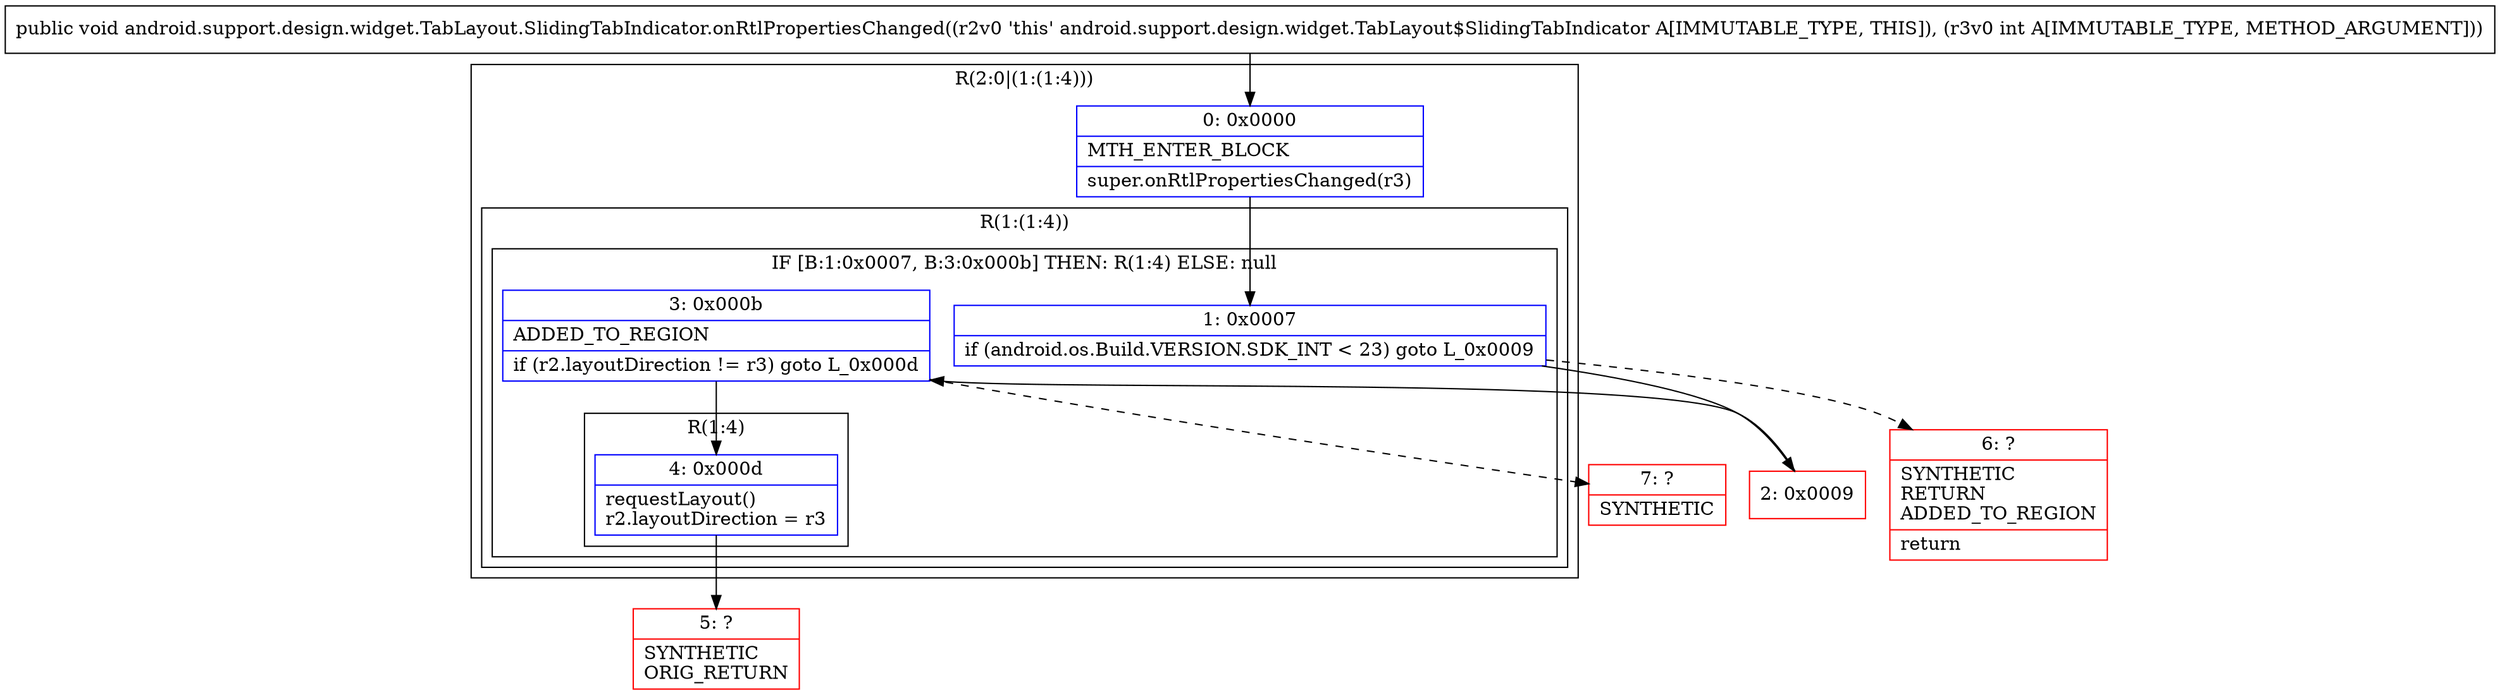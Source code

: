 digraph "CFG forandroid.support.design.widget.TabLayout.SlidingTabIndicator.onRtlPropertiesChanged(I)V" {
subgraph cluster_Region_680100765 {
label = "R(2:0|(1:(1:4)))";
node [shape=record,color=blue];
Node_0 [shape=record,label="{0\:\ 0x0000|MTH_ENTER_BLOCK\l|super.onRtlPropertiesChanged(r3)\l}"];
subgraph cluster_Region_940657892 {
label = "R(1:(1:4))";
node [shape=record,color=blue];
subgraph cluster_IfRegion_1679852564 {
label = "IF [B:1:0x0007, B:3:0x000b] THEN: R(1:4) ELSE: null";
node [shape=record,color=blue];
Node_1 [shape=record,label="{1\:\ 0x0007|if (android.os.Build.VERSION.SDK_INT \< 23) goto L_0x0009\l}"];
Node_3 [shape=record,label="{3\:\ 0x000b|ADDED_TO_REGION\l|if (r2.layoutDirection != r3) goto L_0x000d\l}"];
subgraph cluster_Region_700718174 {
label = "R(1:4)";
node [shape=record,color=blue];
Node_4 [shape=record,label="{4\:\ 0x000d|requestLayout()\lr2.layoutDirection = r3\l}"];
}
}
}
}
Node_2 [shape=record,color=red,label="{2\:\ 0x0009}"];
Node_5 [shape=record,color=red,label="{5\:\ ?|SYNTHETIC\lORIG_RETURN\l}"];
Node_6 [shape=record,color=red,label="{6\:\ ?|SYNTHETIC\lRETURN\lADDED_TO_REGION\l|return\l}"];
Node_7 [shape=record,color=red,label="{7\:\ ?|SYNTHETIC\l}"];
MethodNode[shape=record,label="{public void android.support.design.widget.TabLayout.SlidingTabIndicator.onRtlPropertiesChanged((r2v0 'this' android.support.design.widget.TabLayout$SlidingTabIndicator A[IMMUTABLE_TYPE, THIS]), (r3v0 int A[IMMUTABLE_TYPE, METHOD_ARGUMENT])) }"];
MethodNode -> Node_0;
Node_0 -> Node_1;
Node_1 -> Node_2;
Node_1 -> Node_6[style=dashed];
Node_3 -> Node_4;
Node_3 -> Node_7[style=dashed];
Node_4 -> Node_5;
Node_2 -> Node_3;
}

